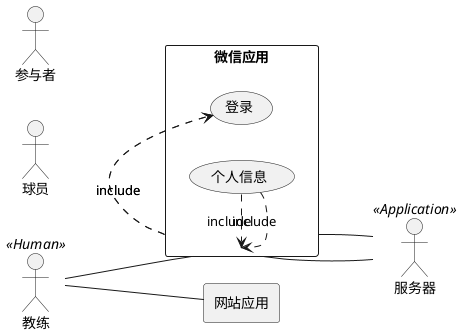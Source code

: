 @startuml
left to right direction
skinparam packageStyle rect


:教练: << Human >>
:球员:
:参与者:




:服务器: << Application >>

rectangle 微信应用 {
    教练 -- (微信应用)
    (微信应用) .> (登录) : include
    (个人信息) .> (微信应用) : include
    (微信应用) -- 服务器
}

rectangle 网站应用 {
    教练 -- (网站应用)
    (微信应用) .> (登录) : include
    (个人信息) .> (微信应用) : include
    (微信应用) -- 服务器
}


@enduml